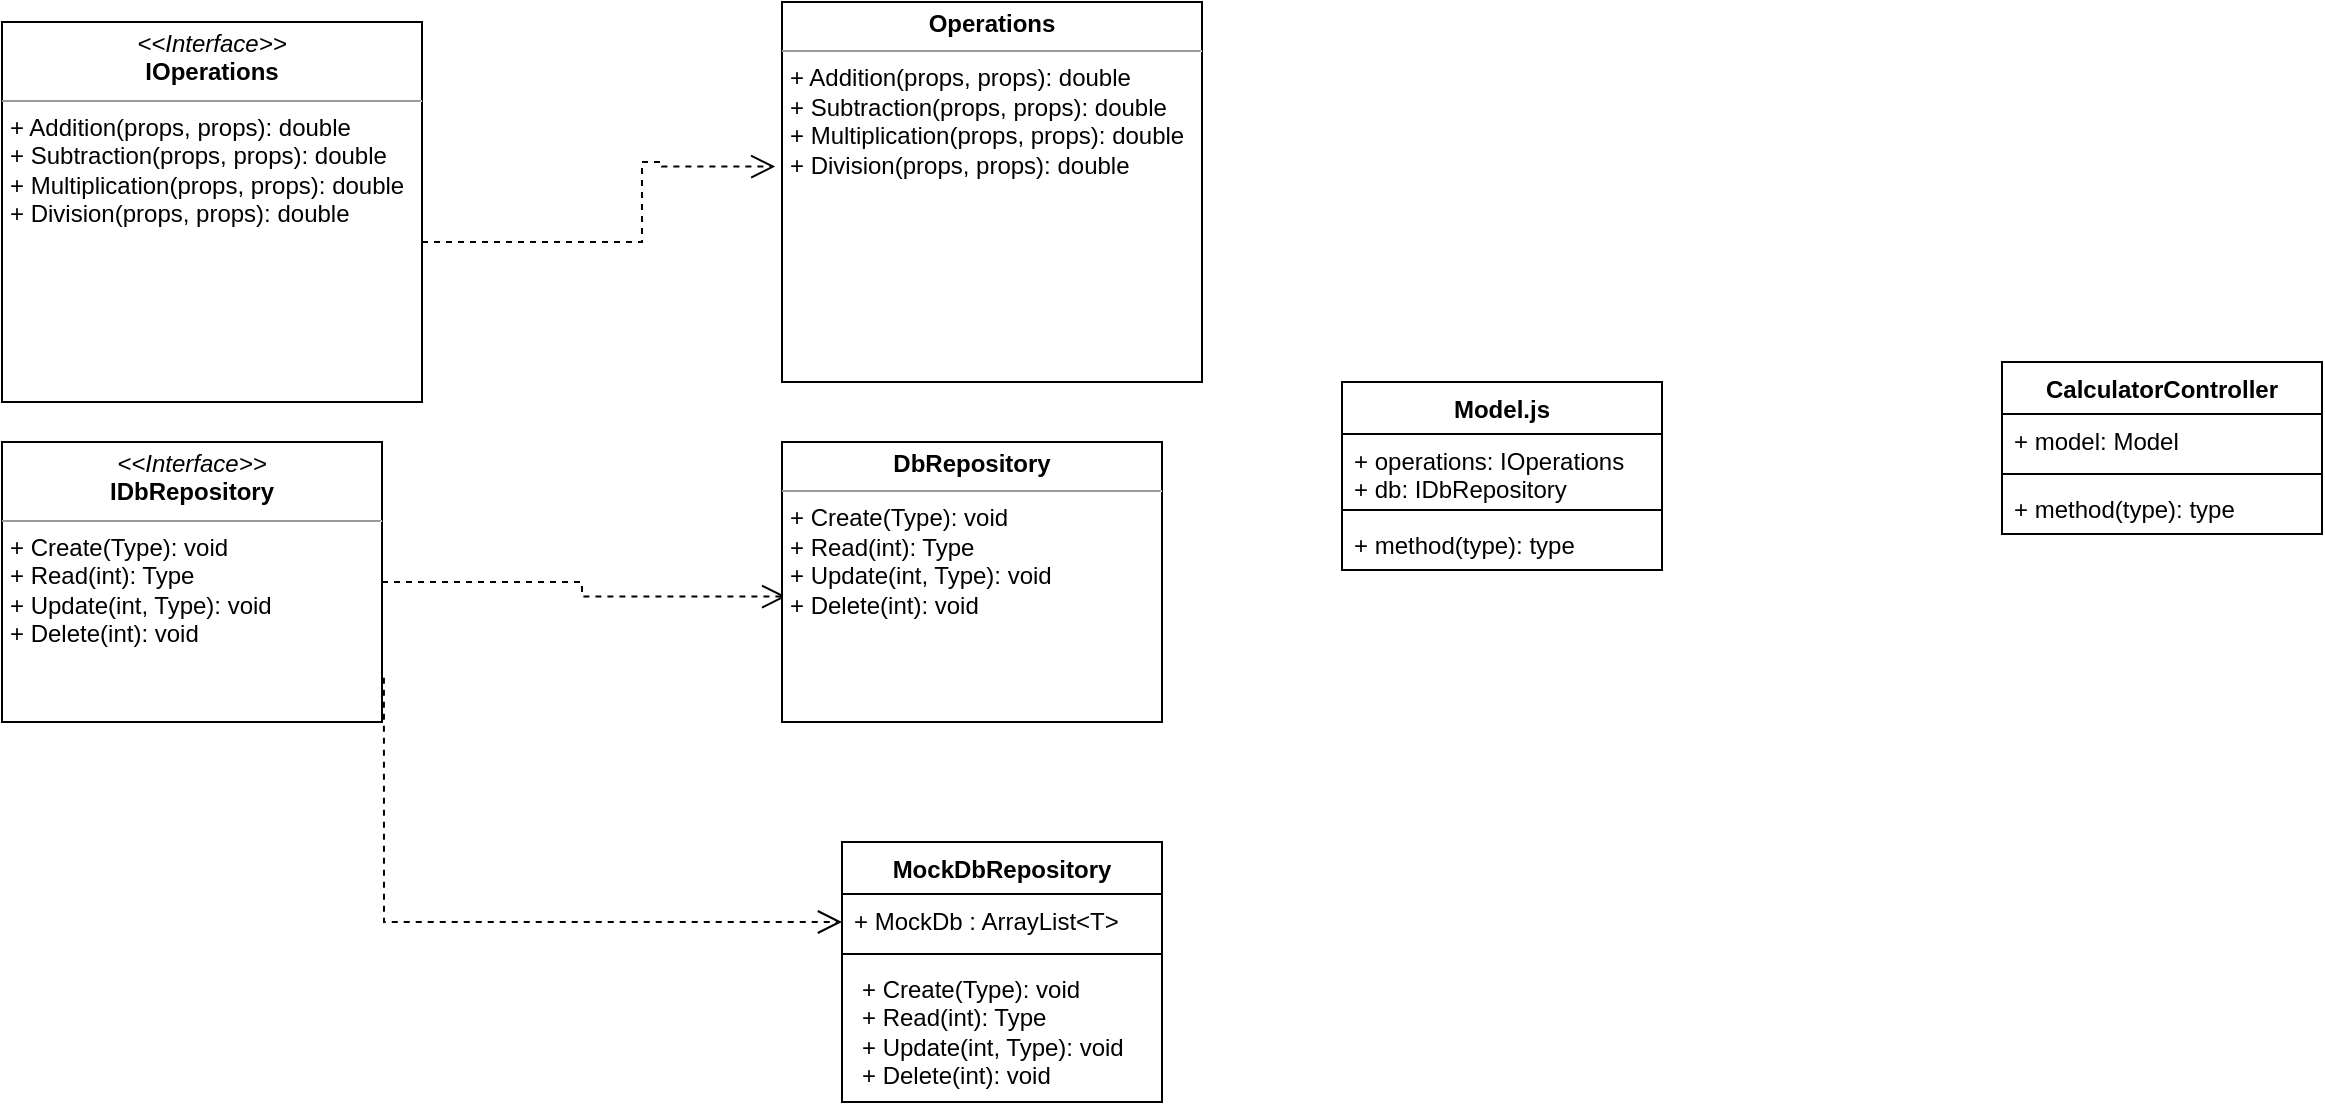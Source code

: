 <mxfile version="21.7.5" type="github">
  <diagram name="Page-1" id="c4acf3e9-155e-7222-9cf6-157b1a14988f">
    <mxGraphModel dx="1434" dy="758" grid="1" gridSize="10" guides="1" tooltips="1" connect="1" arrows="1" fold="1" page="1" pageScale="1" pageWidth="850" pageHeight="1100" background="none" math="0" shadow="0">
      <root>
        <mxCell id="0" />
        <mxCell id="1" parent="0" />
        <mxCell id="5d2195bd80daf111-25" style="edgeStyle=orthogonalEdgeStyle;rounded=0;html=1;dashed=1;labelBackgroundColor=none;startFill=0;endArrow=open;endFill=0;endSize=10;fontFamily=Verdana;fontSize=10;entryX=-0.016;entryY=0.433;entryDx=0;entryDy=0;entryPerimeter=0;" parent="1" source="5d2195bd80daf111-19" target="p8dDNWdwJY04kKX1zNnr-2" edge="1">
          <mxGeometry relative="1" as="geometry">
            <Array as="points">
              <mxPoint x="370" y="340" />
              <mxPoint x="370" y="300" />
              <mxPoint x="380" y="300" />
              <mxPoint x="380" y="302" />
            </Array>
            <mxPoint x="450" y="300" as="targetPoint" />
          </mxGeometry>
        </mxCell>
        <mxCell id="5d2195bd80daf111-19" value="&lt;p style=&quot;margin:0px;margin-top:4px;text-align:center;&quot;&gt;&lt;i&gt;&amp;lt;&amp;lt;Interface&amp;gt;&amp;gt;&lt;/i&gt;&lt;br&gt;&lt;b&gt;IOperations&lt;/b&gt;&lt;/p&gt;&lt;hr size=&quot;1&quot;&gt;&lt;p style=&quot;margin:0px;margin-left:4px;&quot;&gt;+ Addition(props, props): double&lt;br&gt;+ Subtraction(props, props): double&lt;/p&gt;&lt;p style=&quot;margin:0px;margin-left:4px;&quot;&gt;+ Multiplication(props, props): double&lt;/p&gt;&lt;p style=&quot;margin:0px;margin-left:4px;&quot;&gt;+ Division(props, props): double&lt;/p&gt;" style="verticalAlign=top;align=left;overflow=fill;fontSize=12;fontFamily=Helvetica;html=1;rounded=0;shadow=0;comic=0;labelBackgroundColor=none;strokeWidth=1" parent="1" vertex="1">
          <mxGeometry x="50" y="230" width="210" height="190" as="geometry" />
        </mxCell>
        <mxCell id="5d2195bd80daf111-29" style="edgeStyle=orthogonalEdgeStyle;rounded=0;html=1;dashed=1;labelBackgroundColor=none;startFill=0;endArrow=open;endFill=0;endSize=10;fontFamily=Verdana;fontSize=10;entryX=0.011;entryY=0.552;entryDx=0;entryDy=0;entryPerimeter=0;" parent="1" source="5d2195bd80daf111-20" target="p8dDNWdwJY04kKX1zNnr-3" edge="1">
          <mxGeometry relative="1" as="geometry">
            <mxPoint x="380" y="520" as="targetPoint" />
          </mxGeometry>
        </mxCell>
        <mxCell id="5d2195bd80daf111-20" value="&lt;p style=&quot;margin:0px;margin-top:4px;text-align:center;&quot;&gt;&lt;i&gt;&amp;lt;&amp;lt;Interface&amp;gt;&amp;gt;&lt;/i&gt;&lt;br&gt;&lt;b&gt;IDbRepository&lt;/b&gt;&lt;/p&gt;&lt;hr size=&quot;1&quot;&gt;&lt;p style=&quot;margin:0px;margin-left:4px;&quot;&gt;+ Create(Type): void&lt;br&gt;+ Read(int): Type&lt;/p&gt;&lt;p style=&quot;margin:0px;margin-left:4px;&quot;&gt;+ Update(int, Type): void&lt;/p&gt;&lt;p style=&quot;margin:0px;margin-left:4px;&quot;&gt;+ Delete(int): void&lt;/p&gt;" style="verticalAlign=top;align=left;overflow=fill;fontSize=12;fontFamily=Helvetica;html=1;rounded=0;shadow=0;comic=0;labelBackgroundColor=none;strokeWidth=1" parent="1" vertex="1">
          <mxGeometry x="50" y="440" width="190" height="140" as="geometry" />
        </mxCell>
        <mxCell id="p8dDNWdwJY04kKX1zNnr-2" value="&lt;p style=&quot;margin:0px;margin-top:4px;text-align:center;&quot;&gt;&lt;b&gt;Operations&lt;/b&gt;&lt;/p&gt;&lt;hr size=&quot;1&quot;&gt;&lt;p style=&quot;margin:0px;margin-left:4px;&quot;&gt;+ Addition(props, props): double&lt;br&gt;+ Subtraction(props, props): double&lt;/p&gt;&lt;p style=&quot;margin:0px;margin-left:4px;&quot;&gt;+ Multiplication(props, props): double&lt;/p&gt;&lt;p style=&quot;margin:0px;margin-left:4px;&quot;&gt;+ Division(props, props): double&lt;/p&gt;" style="verticalAlign=top;align=left;overflow=fill;fontSize=12;fontFamily=Helvetica;html=1;rounded=0;shadow=0;comic=0;labelBackgroundColor=none;strokeWidth=1" vertex="1" parent="1">
          <mxGeometry x="440" y="220" width="210" height="190" as="geometry" />
        </mxCell>
        <mxCell id="p8dDNWdwJY04kKX1zNnr-3" value="&lt;p style=&quot;margin:0px;margin-top:4px;text-align:center;&quot;&gt;&lt;b&gt;DbRepository&lt;/b&gt;&lt;/p&gt;&lt;hr size=&quot;1&quot;&gt;&lt;p style=&quot;margin:0px;margin-left:4px;&quot;&gt;+ Create(Type): void&lt;br&gt;+ Read(int): Type&lt;/p&gt;&lt;p style=&quot;margin:0px;margin-left:4px;&quot;&gt;+ Update(int, Type): void&lt;/p&gt;&lt;p style=&quot;margin:0px;margin-left:4px;&quot;&gt;+ Delete(int): void&lt;/p&gt;" style="verticalAlign=top;align=left;overflow=fill;fontSize=12;fontFamily=Helvetica;html=1;rounded=0;shadow=0;comic=0;labelBackgroundColor=none;strokeWidth=1" vertex="1" parent="1">
          <mxGeometry x="440" y="440" width="190" height="140" as="geometry" />
        </mxCell>
        <mxCell id="p8dDNWdwJY04kKX1zNnr-5" style="edgeStyle=orthogonalEdgeStyle;rounded=0;html=1;dashed=1;labelBackgroundColor=none;startFill=0;endArrow=open;endFill=0;endSize=10;fontFamily=Verdana;fontSize=10;exitX=1.005;exitY=0.842;exitDx=0;exitDy=0;exitPerimeter=0;" edge="1" parent="1" source="5d2195bd80daf111-20" target="p8dDNWdwJY04kKX1zNnr-8">
          <mxGeometry relative="1" as="geometry">
            <mxPoint x="250" y="563" as="sourcePoint" />
            <mxPoint x="440" y="680.029" as="targetPoint" />
            <Array as="points">
              <mxPoint x="241" y="680" />
            </Array>
          </mxGeometry>
        </mxCell>
        <mxCell id="p8dDNWdwJY04kKX1zNnr-8" value="MockDbRepository" style="swimlane;fontStyle=1;align=center;verticalAlign=top;childLayout=stackLayout;horizontal=1;startSize=26;horizontalStack=0;resizeParent=1;resizeParentMax=0;resizeLast=0;collapsible=1;marginBottom=0;whiteSpace=wrap;html=1;" vertex="1" parent="1">
          <mxGeometry x="470" y="640" width="160" height="130" as="geometry" />
        </mxCell>
        <mxCell id="p8dDNWdwJY04kKX1zNnr-9" value="+ MockDb : ArrayList&amp;lt;T&amp;gt;" style="text;strokeColor=none;fillColor=none;align=left;verticalAlign=top;spacingLeft=4;spacingRight=4;overflow=hidden;rotatable=0;points=[[0,0.5],[1,0.5]];portConstraint=eastwest;whiteSpace=wrap;html=1;" vertex="1" parent="p8dDNWdwJY04kKX1zNnr-8">
          <mxGeometry y="26" width="160" height="26" as="geometry" />
        </mxCell>
        <mxCell id="p8dDNWdwJY04kKX1zNnr-10" value="" style="line;strokeWidth=1;fillColor=none;align=left;verticalAlign=middle;spacingTop=-1;spacingLeft=3;spacingRight=3;rotatable=0;labelPosition=right;points=[];portConstraint=eastwest;strokeColor=inherit;" vertex="1" parent="p8dDNWdwJY04kKX1zNnr-8">
          <mxGeometry y="52" width="160" height="8" as="geometry" />
        </mxCell>
        <mxCell id="p8dDNWdwJY04kKX1zNnr-11" value="&lt;p style=&quot;border-color: var(--border-color); margin: 0px 0px 0px 4px;&quot;&gt;+ Create(Type): void&lt;br style=&quot;border-color: var(--border-color);&quot;&gt;+ Read(int): Type&lt;/p&gt;&lt;p style=&quot;border-color: var(--border-color); margin: 0px 0px 0px 4px;&quot;&gt;+ Update(int, Type): void&lt;/p&gt;&lt;p style=&quot;border-color: var(--border-color); margin: 0px 0px 0px 4px;&quot;&gt;+ Delete(int): void&lt;/p&gt;" style="text;strokeColor=none;fillColor=none;align=left;verticalAlign=top;spacingLeft=4;spacingRight=4;overflow=hidden;rotatable=0;points=[[0,0.5],[1,0.5]];portConstraint=eastwest;whiteSpace=wrap;html=1;" vertex="1" parent="p8dDNWdwJY04kKX1zNnr-8">
          <mxGeometry y="60" width="160" height="70" as="geometry" />
        </mxCell>
        <mxCell id="p8dDNWdwJY04kKX1zNnr-12" value="Model.js" style="swimlane;fontStyle=1;align=center;verticalAlign=top;childLayout=stackLayout;horizontal=1;startSize=26;horizontalStack=0;resizeParent=1;resizeParentMax=0;resizeLast=0;collapsible=1;marginBottom=0;whiteSpace=wrap;html=1;" vertex="1" parent="1">
          <mxGeometry x="720" y="410" width="160" height="94" as="geometry" />
        </mxCell>
        <mxCell id="p8dDNWdwJY04kKX1zNnr-13" value="+ operations: IOperations&lt;br&gt;+ db: IDbRepository" style="text;strokeColor=none;fillColor=none;align=left;verticalAlign=top;spacingLeft=4;spacingRight=4;overflow=hidden;rotatable=0;points=[[0,0.5],[1,0.5]];portConstraint=eastwest;whiteSpace=wrap;html=1;" vertex="1" parent="p8dDNWdwJY04kKX1zNnr-12">
          <mxGeometry y="26" width="160" height="34" as="geometry" />
        </mxCell>
        <mxCell id="p8dDNWdwJY04kKX1zNnr-14" value="" style="line;strokeWidth=1;fillColor=none;align=left;verticalAlign=middle;spacingTop=-1;spacingLeft=3;spacingRight=3;rotatable=0;labelPosition=right;points=[];portConstraint=eastwest;strokeColor=inherit;" vertex="1" parent="p8dDNWdwJY04kKX1zNnr-12">
          <mxGeometry y="60" width="160" height="8" as="geometry" />
        </mxCell>
        <mxCell id="p8dDNWdwJY04kKX1zNnr-15" value="+ method(type): type" style="text;strokeColor=none;fillColor=none;align=left;verticalAlign=top;spacingLeft=4;spacingRight=4;overflow=hidden;rotatable=0;points=[[0,0.5],[1,0.5]];portConstraint=eastwest;whiteSpace=wrap;html=1;" vertex="1" parent="p8dDNWdwJY04kKX1zNnr-12">
          <mxGeometry y="68" width="160" height="26" as="geometry" />
        </mxCell>
        <mxCell id="p8dDNWdwJY04kKX1zNnr-17" value="CalculatorController" style="swimlane;fontStyle=1;align=center;verticalAlign=top;childLayout=stackLayout;horizontal=1;startSize=26;horizontalStack=0;resizeParent=1;resizeParentMax=0;resizeLast=0;collapsible=1;marginBottom=0;whiteSpace=wrap;html=1;" vertex="1" parent="1">
          <mxGeometry x="1050" y="400" width="160" height="86" as="geometry" />
        </mxCell>
        <mxCell id="p8dDNWdwJY04kKX1zNnr-18" value="+ model: Model" style="text;strokeColor=none;fillColor=none;align=left;verticalAlign=top;spacingLeft=4;spacingRight=4;overflow=hidden;rotatable=0;points=[[0,0.5],[1,0.5]];portConstraint=eastwest;whiteSpace=wrap;html=1;" vertex="1" parent="p8dDNWdwJY04kKX1zNnr-17">
          <mxGeometry y="26" width="160" height="26" as="geometry" />
        </mxCell>
        <mxCell id="p8dDNWdwJY04kKX1zNnr-19" value="" style="line;strokeWidth=1;fillColor=none;align=left;verticalAlign=middle;spacingTop=-1;spacingLeft=3;spacingRight=3;rotatable=0;labelPosition=right;points=[];portConstraint=eastwest;strokeColor=inherit;" vertex="1" parent="p8dDNWdwJY04kKX1zNnr-17">
          <mxGeometry y="52" width="160" height="8" as="geometry" />
        </mxCell>
        <mxCell id="p8dDNWdwJY04kKX1zNnr-20" value="+ method(type): type" style="text;strokeColor=none;fillColor=none;align=left;verticalAlign=top;spacingLeft=4;spacingRight=4;overflow=hidden;rotatable=0;points=[[0,0.5],[1,0.5]];portConstraint=eastwest;whiteSpace=wrap;html=1;" vertex="1" parent="p8dDNWdwJY04kKX1zNnr-17">
          <mxGeometry y="60" width="160" height="26" as="geometry" />
        </mxCell>
      </root>
    </mxGraphModel>
  </diagram>
</mxfile>
